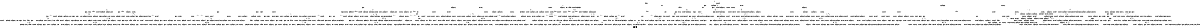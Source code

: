 digraph finite_state_machine {
rankdir=TB;
size="8,5"
node [shape = doublecircle]; 0 1 2 3 4 5 6 7 8 9 10 11 12 13 14 15 16 17 18 19 20 21 22 23 24 25 26 27 28 29 30 31 32 33 34 35 36 37 38 39 40 41 42 43 44 45 46 47 48 49 50 51 52 53 54 55 56 57 58 59 60 61
node [shape = circle]; 
node [style = filled]; 27
node [style = solid]; 
0 -> 5 [ label = "CompassXport_6" ];
0 -> 5 [ label = "Comet" ];
0 -> 55 [ label = "Pep3D_2" ];
0 -> 5 [ label = "X!Tandem" ];
0 -> 5 [ label = "msconvert_9" ];
0 -> 23 [ label = "msconvert_8" ];
0 -> 57 [ label = "msconvert_7" ];
0 -> 5 [ label = "PeptideProphet" ];
0 -> 23 [ label = "CompassXport_5" ];
1 -> 36 [ label = "msconvert_4" ];
1 -> 61 [ label = "CompassXport_6" ];
1 -> 61 [ label = "Comet" ];
1 -> 61 [ label = "msconvert_8" ];
1 -> 61 [ label = "PeptideProphet" ];
1 -> 36 [ label = "msconvert_7" ];
1 -> 61 [ label = "mzXMLplot" ];
1 -> 61 [ label = "msconvert_6" ];
1 -> 61 [ label = "CompassXport_4" ];
1 -> 61 [ label = "Pep3D_1" ];
1 -> 61 [ label = "CompassXport_3" ];
1 -> 61 [ label = "msconvert_5" ];
1 -> 61 [ label = "ShowPng" ];
1 -> 61 [ label = "X!Tandem" ];
1 -> 61 [ label = "msconvert_9" ];
1 -> 61 [ label = "CompassXport_5" ];
1 -> 61 [ label = "Pep3D_2" ];
2 -> 45 [ label = "X!Tandem" ];
2 -> 45 [ label = "msconvert_9" ];
2 -> 45 [ label = "CompassXport_5" ];
2 -> 45 [ label = "Pep3D_2" ];
2 -> 45 [ label = "msconvert_7" ];
2 -> 45 [ label = "CompassXport_6" ];
2 -> 45 [ label = "Comet" ];
2 -> 45 [ label = "msconvert_8" ];
2 -> 45 [ label = "PeptideProphet" ];
2 -> 45 [ label = "msconvert_4" ];
2 -> 45 [ label = "mzXMLplot" ];
2 -> 45 [ label = "msconvert_6" ];
2 -> 45 [ label = "CompassXport_4" ];
2 -> 45 [ label = "Pep3D_1" ];
2 -> 45 [ label = "CompassXport_3" ];
2 -> 45 [ label = "msconvert_5" ];
2 -> 45 [ label = "CompassXport_2" ];
2 -> 45 [ label = "msconvert_1" ];
2 -> 45 [ label = "msconvert_3" ];
2 -> 45 [ label = "msconvert_2" ];
2 -> 45 [ label = "CompassXport_1" ];
3 -> 30 [ label = "CompassXport_6" ];
3 -> 30 [ label = "Comet" ];
3 -> 30 [ label = "Pep3D_2" ];
3 -> 30 [ label = "ShowPng" ];
3 -> 30 [ label = "X!Tandem" ];
3 -> 30 [ label = "msconvert_9" ];
3 -> 61 [ label = "msconvert_8" ];
3 -> 29 [ label = "msconvert_7" ];
3 -> 30 [ label = "PeptideProphet" ];
3 -> 61 [ label = "CompassXport_5" ];
4 -> 22 [ label = "msconvert_9" ];
4 -> 22 [ label = "CompassXport_5" ];
4 -> 22 [ label = "Pep3D_2" ];
4 -> 46 [ label = "msconvert_4" ];
4 -> 61 [ label = "Comet" ];
4 -> 61 [ label = "X!Tandem" ];
4 -> 22 [ label = "msconvert_8" ];
4 -> 22 [ label = "mzXMLplot" ];
4 -> 22 [ label = "msconvert_6" ];
4 -> 22 [ label = "CompassXport_4" ];
4 -> 22 [ label = "Pep3D_1" ];
4 -> 22 [ label = "CompassXport_3" ];
4 -> 22 [ label = "msconvert_5" ];
4 -> 22 [ label = "ShowPng" ];
4 -> 46 [ label = "msconvert_7" ];
4 -> 22 [ label = "CompassXport_6" ];
5 -> 38 [ label = "CompassXport_6" ];
5 -> 38 [ label = "Comet" ];
5 -> 33 [ label = "Pep3D_2" ];
5 -> 31 [ label = "msconvert_8" ];
5 -> 38 [ label = "X!Tandem" ];
5 -> 38 [ label = "msconvert_9" ];
5 -> 51 [ label = "msconvert_7" ];
5 -> 38 [ label = "PeptideProphet" ];
5 -> 31 [ label = "CompassXport_5" ];
6 -> 21 [ label = "CompassXport_2" ];
6 -> 21 [ label = "msconvert_1" ];
6 -> 21 [ label = "msconvert_3" ];
6 -> 12 [ label = "Comet" ];
6 -> 35 [ label = "Pep3D_2" ];
6 -> 12 [ label = "X!Tandem" ];
6 -> 43 [ label = "msconvert_8" ];
6 -> 21 [ label = "msconvert_9" ];
6 -> 21 [ label = "msconvert_7" ];
6 -> 21 [ label = "CompassXport_6" ];
6 -> 43 [ label = "msconvert_2" ];
6 -> 43 [ label = "CompassXport_1" ];
6 -> 43 [ label = "CompassXport_5" ];
7 -> 17 [ label = "msconvert_4" ];
7 -> 24 [ label = "Comet" ];
7 -> 4 [ label = "Pep3D_2" ];
7 -> 24 [ label = "X!Tandem" ];
7 -> 4 [ label = "Pep3D_1" ];
7 -> 4 [ label = "mzXMLplot" ];
7 -> 42 [ label = "msconvert_8" ];
7 -> 17 [ label = "msconvert_7" ];
7 -> 42 [ label = "msconvert_9" ];
7 -> 42 [ label = "CompassXport_5" ];
7 -> 42 [ label = "CompassXport_6" ];
7 -> 42 [ label = "CompassXport_3" ];
7 -> 42 [ label = "msconvert_5" ];
7 -> 42 [ label = "msconvert_6" ];
7 -> 42 [ label = "CompassXport_4" ];
8 -> 34 [ label = "Comet" ];
8 -> 15 [ label = "Pep3D_2" ];
8 -> 34 [ label = "X!Tandem" ];
8 -> 42 [ label = "msconvert_8" ];
8 -> 6 [ label = "msconvert_7" ];
8 -> 18 [ label = "msconvert_9" ];
8 -> 18 [ label = "CompassXport_6" ];
8 -> 42 [ label = "CompassXport_5" ];
9 -> 49 [ label = "msconvert_4" ];
9 -> 31 [ label = "Comet" ];
9 -> 11 [ label = "Pep3D_2" ];
9 -> 31 [ label = "X!Tandem" ];
9 -> 11 [ label = "Pep3D_1" ];
9 -> 11 [ label = "mzXMLplot" ];
9 -> 7 [ label = "msconvert_8" ];
9 -> 49 [ label = "msconvert_7" ];
9 -> 7 [ label = "msconvert_9" ];
9 -> 7 [ label = "CompassXport_5" ];
9 -> 7 [ label = "CompassXport_6" ];
9 -> 7 [ label = "CompassXport_3" ];
9 -> 7 [ label = "msconvert_5" ];
9 -> 7 [ label = "msconvert_6" ];
9 -> 7 [ label = "CompassXport_4" ];
10 -> 6 [ label = "CompassXport_2" ];
10 -> 6 [ label = "msconvert_1" ];
10 -> 6 [ label = "msconvert_3" ];
10 -> 53 [ label = "Comet" ];
10 -> 14 [ label = "Pep3D_2" ];
10 -> 53 [ label = "X!Tandem" ];
10 -> 17 [ label = "msconvert_8" ];
10 -> 6 [ label = "msconvert_9" ];
10 -> 6 [ label = "msconvert_7" ];
10 -> 6 [ label = "CompassXport_6" ];
10 -> 17 [ label = "msconvert_2" ];
10 -> 17 [ label = "CompassXport_1" ];
10 -> 17 [ label = "CompassXport_5" ];
11 -> 4 [ label = "msconvert_9" ];
11 -> 4 [ label = "CompassXport_5" ];
11 -> 4 [ label = "Pep3D_2" ];
11 -> 54 [ label = "msconvert_4" ];
11 -> 1 [ label = "Comet" ];
11 -> 1 [ label = "X!Tandem" ];
11 -> 4 [ label = "msconvert_8" ];
11 -> 4 [ label = "mzXMLplot" ];
11 -> 4 [ label = "msconvert_6" ];
11 -> 4 [ label = "CompassXport_4" ];
11 -> 4 [ label = "Pep3D_1" ];
11 -> 4 [ label = "CompassXport_3" ];
11 -> 4 [ label = "msconvert_5" ];
11 -> 4 [ label = "ShowPng" ];
11 -> 54 [ label = "msconvert_7" ];
11 -> 4 [ label = "CompassXport_6" ];
12 -> 45 [ label = "CompassXport_2" ];
12 -> 45 [ label = "msconvert_1" ];
12 -> 45 [ label = "msconvert_3" ];
12 -> 45 [ label = "msconvert_2" ];
12 -> 45 [ label = "CompassXport_1" ];
12 -> 45 [ label = "X!Tandem" ];
12 -> 45 [ label = "msconvert_9" ];
12 -> 45 [ label = "CompassXport_5" ];
12 -> 45 [ label = "Pep3D_2" ];
12 -> 45 [ label = "msconvert_7" ];
12 -> 45 [ label = "CompassXport_6" ];
12 -> 45 [ label = "Comet" ];
12 -> 45 [ label = "msconvert_8" ];
12 -> 45 [ label = "PeptideProphet" ];
13 -> 33 [ label = "Comet" ];
13 -> 59 [ label = "Pep3D_2" ];
13 -> 33 [ label = "X!Tandem" ];
13 -> 59 [ label = "ShowPng" ];
13 -> 11 [ label = "msconvert_8" ];
13 -> 40 [ label = "msconvert_7" ];
13 -> 59 [ label = "msconvert_9" ];
13 -> 59 [ label = "CompassXport_6" ];
13 -> 11 [ label = "CompassXport_5" ];
14 -> 29 [ label = "Comet" ];
14 -> 29 [ label = "X!Tandem" ];
14 -> 46 [ label = "msconvert_8" ];
14 -> 35 [ label = "msconvert_9" ];
14 -> 35 [ label = "Pep3D_2" ];
14 -> 35 [ label = "msconvert_7" ];
14 -> 35 [ label = "CompassXport_6" ];
14 -> 46 [ label = "msconvert_2" ];
14 -> 46 [ label = "CompassXport_1" ];
14 -> 35 [ label = "ShowPng" ];
14 -> 35 [ label = "CompassXport_2" ];
14 -> 35 [ label = "msconvert_1" ];
14 -> 35 [ label = "msconvert_3" ];
14 -> 46 [ label = "CompassXport_5" ];
15 -> 30 [ label = "Comet" ];
15 -> 56 [ label = "Pep3D_2" ];
15 -> 30 [ label = "X!Tandem" ];
15 -> 56 [ label = "ShowPng" ];
15 -> 22 [ label = "msconvert_8" ];
15 -> 35 [ label = "msconvert_7" ];
15 -> 56 [ label = "msconvert_9" ];
15 -> 56 [ label = "CompassXport_6" ];
15 -> 22 [ label = "CompassXport_5" ];
16 -> 42 [ label = "CompassXport_4" ];
16 -> 24 [ label = "Comet" ];
16 -> 31 [ label = "X!Tandem" ];
16 -> 4 [ label = "Pep3D_1" ];
16 -> 42 [ label = "msconvert_8" ];
16 -> 7 [ label = "msconvert_9" ];
16 -> 42 [ label = "CompassXport_3" ];
16 -> 42 [ label = "msconvert_5" ];
16 -> 42 [ label = "CompassXport_5" ];
16 -> 49 [ label = "msconvert_4" ];
16 -> 4 [ label = "Pep3D_2" ];
16 -> 11 [ label = "mzXMLplot" ];
16 -> 49 [ label = "msconvert_7" ];
16 -> 52 [ label = "msconvert_6" ];
16 -> 42 [ label = "CompassXport_6" ];
17 -> 43 [ label = "msconvert_4" ];
17 -> 2 [ label = "Comet" ];
17 -> 46 [ label = "Pep3D_2" ];
17 -> 2 [ label = "X!Tandem" ];
17 -> 43 [ label = "CompassXport_2" ];
17 -> 43 [ label = "msconvert_1" ];
17 -> 43 [ label = "msconvert_3" ];
17 -> 43 [ label = "msconvert_2" ];
17 -> 43 [ label = "CompassXport_1" ];
17 -> 46 [ label = "Pep3D_1" ];
17 -> 46 [ label = "mzXMLplot" ];
17 -> 43 [ label = "msconvert_8" ];
17 -> 43 [ label = "msconvert_7" ];
17 -> 43 [ label = "CompassXport_6" ];
17 -> 43 [ label = "msconvert_9" ];
17 -> 43 [ label = "CompassXport_5" ];
17 -> 43 [ label = "CompassXport_3" ];
17 -> 43 [ label = "msconvert_5" ];
17 -> 43 [ label = "msconvert_6" ];
17 -> 43 [ label = "CompassXport_4" ];
18 -> 41 [ label = "Comet" ];
18 -> 56 [ label = "Pep3D_2" ];
18 -> 41 [ label = "X!Tandem" ];
18 -> 26 [ label = "msconvert_8" ];
18 -> 21 [ label = "msconvert_7" ];
18 -> 25 [ label = "msconvert_9" ];
18 -> 25 [ label = "CompassXport_6" ];
18 -> 26 [ label = "CompassXport_5" ];
19 -> 47 [ label = "msconvert_4" ];
19 -> 1 [ label = "CompassXport_6" ];
19 -> 1 [ label = "Comet" ];
19 -> 1 [ label = "msconvert_8" ];
19 -> 1 [ label = "PeptideProphet" ];
19 -> 1 [ label = "mzXMLplot" ];
19 -> 1 [ label = "msconvert_6" ];
19 -> 1 [ label = "CompassXport_4" ];
19 -> 1 [ label = "Pep3D_1" ];
19 -> 1 [ label = "CompassXport_3" ];
19 -> 1 [ label = "msconvert_5" ];
19 -> 1 [ label = "ShowPng" ];
19 -> 47 [ label = "msconvert_7" ];
19 -> 1 [ label = "X!Tandem" ];
19 -> 1 [ label = "msconvert_9" ];
19 -> 1 [ label = "CompassXport_5" ];
19 -> 1 [ label = "Pep3D_2" ];
20 -> 45 [ label = "CompassXport_5" ];
20 -> 45 [ label = "Pep3D_2" ];
20 -> 46 [ label = "msconvert_4" ];
20 -> 45 [ label = "CompassXport_6" ];
20 -> 45 [ label = "Comet" ];
20 -> 45 [ label = "msconvert_8" ];
20 -> 61 [ label = "X!Tandem" ];
20 -> 44 [ label = "msconvert_7" ];
20 -> 45 [ label = "mzXMLplot" ];
20 -> 45 [ label = "msconvert_6" ];
20 -> 45 [ label = "CompassXport_4" ];
20 -> 45 [ label = "Pep3D_1" ];
20 -> 45 [ label = "CompassXport_3" ];
20 -> 45 [ label = "msconvert_5" ];
20 -> 45 [ label = "ShowPng" ];
20 -> 22 [ label = "msconvert_9" ];
21 -> 45 [ label = "CompassXport_2" ];
21 -> 45 [ label = "msconvert_1" ];
21 -> 45 [ label = "msconvert_3" ];
21 -> 45 [ label = "msconvert_2" ];
21 -> 45 [ label = "CompassXport_1" ];
21 -> 45 [ label = "X!Tandem" ];
21 -> 45 [ label = "msconvert_9" ];
21 -> 45 [ label = "CompassXport_5" ];
21 -> 45 [ label = "Pep3D_2" ];
21 -> 45 [ label = "msconvert_7" ];
21 -> 45 [ label = "CompassXport_6" ];
21 -> 45 [ label = "Comet" ];
21 -> 45 [ label = "msconvert_8" ];
22 -> 45 [ label = "msconvert_4" ];
22 -> 45 [ label = "mzXMLplot" ];
22 -> 45 [ label = "msconvert_6" ];
22 -> 45 [ label = "CompassXport_4" ];
22 -> 45 [ label = "Pep3D_1" ];
22 -> 45 [ label = "CompassXport_3" ];
22 -> 45 [ label = "msconvert_5" ];
22 -> 45 [ label = "ShowPng" ];
22 -> 45 [ label = "X!Tandem" ];
22 -> 45 [ label = "msconvert_9" ];
22 -> 45 [ label = "CompassXport_5" ];
22 -> 45 [ label = "Pep3D_2" ];
22 -> 45 [ label = "msconvert_7" ];
22 -> 45 [ label = "CompassXport_6" ];
22 -> 45 [ label = "Comet" ];
22 -> 45 [ label = "msconvert_8" ];
23 -> 39 [ label = "msconvert_4" ];
23 -> 19 [ label = "Pep3D_2" ];
23 -> 19 [ label = "Pep3D_1" ];
23 -> 19 [ label = "mzXMLplot" ];
23 -> 31 [ label = "CompassXport_6" ];
23 -> 31 [ label = "Comet" ];
23 -> 31 [ label = "msconvert_8" ];
23 -> 31 [ label = "PeptideProphet" ];
23 -> 39 [ label = "msconvert_7" ];
23 -> 31 [ label = "X!Tandem" ];
23 -> 31 [ label = "msconvert_9" ];
23 -> 31 [ label = "CompassXport_5" ];
23 -> 31 [ label = "CompassXport_3" ];
23 -> 31 [ label = "msconvert_5" ];
23 -> 31 [ label = "msconvert_6" ];
23 -> 31 [ label = "CompassXport_4" ];
24 -> 2 [ label = "msconvert_4" ];
24 -> 61 [ label = "Pep3D_2" ];
24 -> 61 [ label = "Pep3D_1" ];
24 -> 37 [ label = "CompassXport_6" ];
24 -> 37 [ label = "Comet" ];
24 -> 37 [ label = "msconvert_8" ];
24 -> 37 [ label = "PeptideProphet" ];
24 -> 61 [ label = "mzXMLplot" ];
24 -> 2 [ label = "msconvert_7" ];
24 -> 37 [ label = "X!Tandem" ];
24 -> 37 [ label = "msconvert_9" ];
24 -> 37 [ label = "CompassXport_5" ];
24 -> 37 [ label = "CompassXport_3" ];
24 -> 37 [ label = "msconvert_5" ];
24 -> 37 [ label = "msconvert_6" ];
24 -> 37 [ label = "CompassXport_4" ];
25 -> 45 [ label = "X!Tandem" ];
25 -> 45 [ label = "msconvert_9" ];
25 -> 45 [ label = "CompassXport_5" ];
25 -> 45 [ label = "Pep3D_2" ];
25 -> 45 [ label = "msconvert_7" ];
25 -> 45 [ label = "CompassXport_6" ];
25 -> 45 [ label = "Comet" ];
25 -> 45 [ label = "msconvert_8" ];
26 -> 45 [ label = "msconvert_4" ];
26 -> 45 [ label = "mzXMLplot" ];
26 -> 45 [ label = "msconvert_6" ];
26 -> 45 [ label = "CompassXport_4" ];
26 -> 45 [ label = "Pep3D_1" ];
26 -> 45 [ label = "CompassXport_3" ];
26 -> 45 [ label = "msconvert_5" ];
26 -> 45 [ label = "X!Tandem" ];
26 -> 45 [ label = "msconvert_9" ];
26 -> 45 [ label = "CompassXport_5" ];
26 -> 45 [ label = "Pep3D_2" ];
26 -> 45 [ label = "msconvert_7" ];
26 -> 45 [ label = "CompassXport_6" ];
26 -> 45 [ label = "Comet" ];
26 -> 45 [ label = "msconvert_8" ];
27 -> 5 [ label = "Comet" ];
27 -> 13 [ label = "Pep3D_2" ];
27 -> 0 [ label = "X!Tandem" ];
27 -> 9 [ label = "msconvert_8" ];
27 -> 32 [ label = "msconvert_7" ];
27 -> 50 [ label = "msconvert_9" ];
27 -> 58 [ label = "CompassXport_6" ];
27 -> 9 [ label = "CompassXport_5" ];
28 -> 36 [ label = "Pep3D_2" ];
28 -> 2 [ label = "CompassXport_2" ];
28 -> 2 [ label = "msconvert_1" ];
28 -> 2 [ label = "msconvert_3" ];
28 -> 2 [ label = "msconvert_2" ];
28 -> 2 [ label = "CompassXport_1" ];
28 -> 36 [ label = "Pep3D_1" ];
28 -> 36 [ label = "mzXMLplot" ];
28 -> 2 [ label = "msconvert_7" ];
28 -> 2 [ label = "CompassXport_6" ];
28 -> 2 [ label = "Comet" ];
28 -> 2 [ label = "msconvert_8" ];
28 -> 2 [ label = "PeptideProphet" ];
28 -> 2 [ label = "msconvert_4" ];
28 -> 2 [ label = "X!Tandem" ];
28 -> 2 [ label = "msconvert_9" ];
28 -> 2 [ label = "CompassXport_5" ];
28 -> 2 [ label = "CompassXport_3" ];
28 -> 2 [ label = "msconvert_5" ];
28 -> 2 [ label = "msconvert_6" ];
28 -> 2 [ label = "CompassXport_4" ];
29 -> 45 [ label = "ShowPng" ];
29 -> 45 [ label = "CompassXport_2" ];
29 -> 45 [ label = "msconvert_1" ];
29 -> 45 [ label = "msconvert_3" ];
29 -> 45 [ label = "msconvert_2" ];
29 -> 45 [ label = "CompassXport_1" ];
29 -> 45 [ label = "X!Tandem" ];
29 -> 45 [ label = "msconvert_9" ];
29 -> 45 [ label = "CompassXport_5" ];
29 -> 45 [ label = "Pep3D_2" ];
29 -> 45 [ label = "msconvert_7" ];
29 -> 45 [ label = "CompassXport_6" ];
29 -> 45 [ label = "Comet" ];
29 -> 45 [ label = "msconvert_8" ];
29 -> 45 [ label = "PeptideProphet" ];
30 -> 45 [ label = "ShowPng" ];
30 -> 45 [ label = "X!Tandem" ];
30 -> 45 [ label = "msconvert_9" ];
30 -> 45 [ label = "CompassXport_5" ];
30 -> 45 [ label = "Pep3D_2" ];
30 -> 45 [ label = "msconvert_7" ];
30 -> 45 [ label = "CompassXport_6" ];
30 -> 45 [ label = "Comet" ];
30 -> 45 [ label = "msconvert_8" ];
30 -> 45 [ label = "PeptideProphet" ];
31 -> 28 [ label = "msconvert_4" ];
31 -> 1 [ label = "Pep3D_2" ];
31 -> 1 [ label = "Pep3D_1" ];
31 -> 1 [ label = "mzXMLplot" ];
31 -> 24 [ label = "CompassXport_6" ];
31 -> 24 [ label = "Comet" ];
31 -> 24 [ label = "msconvert_8" ];
31 -> 24 [ label = "PeptideProphet" ];
31 -> 28 [ label = "msconvert_7" ];
31 -> 24 [ label = "X!Tandem" ];
31 -> 24 [ label = "msconvert_9" ];
31 -> 24 [ label = "CompassXport_5" ];
31 -> 24 [ label = "CompassXport_3" ];
31 -> 24 [ label = "msconvert_5" ];
31 -> 24 [ label = "msconvert_6" ];
31 -> 24 [ label = "CompassXport_4" ];
32 -> 10 [ label = "CompassXport_2" ];
32 -> 10 [ label = "msconvert_1" ];
32 -> 10 [ label = "msconvert_3" ];
32 -> 51 [ label = "Comet" ];
32 -> 40 [ label = "Pep3D_2" ];
32 -> 51 [ label = "X!Tandem" ];
32 -> 49 [ label = "msconvert_8" ];
32 -> 10 [ label = "msconvert_9" ];
32 -> 10 [ label = "msconvert_7" ];
32 -> 10 [ label = "CompassXport_6" ];
32 -> 49 [ label = "msconvert_2" ];
32 -> 49 [ label = "CompassXport_1" ];
32 -> 49 [ label = "CompassXport_5" ];
33 -> 3 [ label = "CompassXport_6" ];
33 -> 3 [ label = "Comet" ];
33 -> 3 [ label = "Pep3D_2" ];
33 -> 3 [ label = "ShowPng" ];
33 -> 1 [ label = "msconvert_8" ];
33 -> 3 [ label = "X!Tandem" ];
33 -> 3 [ label = "msconvert_9" ];
33 -> 48 [ label = "msconvert_7" ];
33 -> 3 [ label = "PeptideProphet" ];
33 -> 1 [ label = "CompassXport_5" ];
34 -> 41 [ label = "CompassXport_6" ];
34 -> 41 [ label = "Comet" ];
34 -> 30 [ label = "Pep3D_2" ];
34 -> 37 [ label = "msconvert_8" ];
34 -> 41 [ label = "X!Tandem" ];
34 -> 41 [ label = "msconvert_9" ];
34 -> 12 [ label = "msconvert_7" ];
34 -> 41 [ label = "PeptideProphet" ];
34 -> 37 [ label = "CompassXport_5" ];
35 -> 45 [ label = "ShowPng" ];
35 -> 45 [ label = "CompassXport_2" ];
35 -> 45 [ label = "msconvert_1" ];
35 -> 45 [ label = "msconvert_3" ];
35 -> 45 [ label = "msconvert_2" ];
35 -> 45 [ label = "CompassXport_1" ];
35 -> 45 [ label = "X!Tandem" ];
35 -> 45 [ label = "msconvert_9" ];
35 -> 45 [ label = "CompassXport_5" ];
35 -> 45 [ label = "Pep3D_2" ];
35 -> 45 [ label = "msconvert_7" ];
35 -> 45 [ label = "CompassXport_6" ];
35 -> 45 [ label = "Comet" ];
35 -> 45 [ label = "msconvert_8" ];
36 -> 45 [ label = "X!Tandem" ];
36 -> 45 [ label = "msconvert_9" ];
36 -> 45 [ label = "CompassXport_5" ];
36 -> 45 [ label = "Pep3D_2" ];
36 -> 45 [ label = "msconvert_7" ];
36 -> 45 [ label = "CompassXport_6" ];
36 -> 45 [ label = "Comet" ];
36 -> 45 [ label = "msconvert_8" ];
36 -> 45 [ label = "PeptideProphet" ];
36 -> 45 [ label = "msconvert_4" ];
36 -> 45 [ label = "mzXMLplot" ];
36 -> 45 [ label = "msconvert_6" ];
36 -> 45 [ label = "CompassXport_4" ];
36 -> 45 [ label = "Pep3D_1" ];
36 -> 45 [ label = "CompassXport_3" ];
36 -> 45 [ label = "msconvert_5" ];
36 -> 45 [ label = "ShowPng" ];
36 -> 45 [ label = "CompassXport_2" ];
36 -> 45 [ label = "msconvert_1" ];
36 -> 45 [ label = "msconvert_3" ];
36 -> 45 [ label = "msconvert_2" ];
36 -> 45 [ label = "CompassXport_1" ];
37 -> 45 [ label = "X!Tandem" ];
37 -> 45 [ label = "msconvert_9" ];
37 -> 45 [ label = "CompassXport_5" ];
37 -> 45 [ label = "Pep3D_2" ];
37 -> 45 [ label = "msconvert_7" ];
37 -> 45 [ label = "CompassXport_6" ];
37 -> 45 [ label = "Comet" ];
37 -> 45 [ label = "msconvert_8" ];
37 -> 45 [ label = "PeptideProphet" ];
37 -> 45 [ label = "msconvert_4" ];
37 -> 45 [ label = "mzXMLplot" ];
37 -> 45 [ label = "msconvert_6" ];
37 -> 45 [ label = "CompassXport_4" ];
37 -> 45 [ label = "Pep3D_1" ];
37 -> 45 [ label = "CompassXport_3" ];
37 -> 45 [ label = "msconvert_5" ];
38 -> 34 [ label = "CompassXport_6" ];
38 -> 34 [ label = "Comet" ];
38 -> 3 [ label = "Pep3D_2" ];
38 -> 24 [ label = "msconvert_8" ];
38 -> 34 [ label = "X!Tandem" ];
38 -> 34 [ label = "msconvert_9" ];
38 -> 53 [ label = "msconvert_7" ];
38 -> 34 [ label = "PeptideProphet" ];
38 -> 24 [ label = "CompassXport_5" ];
39 -> 47 [ label = "Pep3D_2" ];
39 -> 28 [ label = "CompassXport_2" ];
39 -> 28 [ label = "msconvert_1" ];
39 -> 28 [ label = "msconvert_3" ];
39 -> 28 [ label = "msconvert_2" ];
39 -> 28 [ label = "CompassXport_1" ];
39 -> 47 [ label = "Pep3D_1" ];
39 -> 47 [ label = "mzXMLplot" ];
39 -> 28 [ label = "msconvert_7" ];
39 -> 28 [ label = "CompassXport_6" ];
39 -> 28 [ label = "Comet" ];
39 -> 28 [ label = "msconvert_8" ];
39 -> 28 [ label = "PeptideProphet" ];
39 -> 28 [ label = "msconvert_4" ];
39 -> 28 [ label = "X!Tandem" ];
39 -> 28 [ label = "msconvert_9" ];
39 -> 28 [ label = "CompassXport_5" ];
39 -> 28 [ label = "CompassXport_3" ];
39 -> 28 [ label = "msconvert_5" ];
39 -> 28 [ label = "msconvert_6" ];
39 -> 28 [ label = "CompassXport_4" ];
40 -> 48 [ label = "Comet" ];
40 -> 48 [ label = "X!Tandem" ];
40 -> 54 [ label = "msconvert_8" ];
40 -> 14 [ label = "msconvert_9" ];
40 -> 14 [ label = "Pep3D_2" ];
40 -> 14 [ label = "msconvert_7" ];
40 -> 14 [ label = "CompassXport_6" ];
40 -> 54 [ label = "msconvert_2" ];
40 -> 54 [ label = "CompassXport_1" ];
40 -> 14 [ label = "ShowPng" ];
40 -> 14 [ label = "CompassXport_2" ];
40 -> 14 [ label = "msconvert_1" ];
40 -> 14 [ label = "msconvert_3" ];
40 -> 54 [ label = "CompassXport_5" ];
41 -> 45 [ label = "X!Tandem" ];
41 -> 45 [ label = "msconvert_9" ];
41 -> 45 [ label = "CompassXport_5" ];
41 -> 45 [ label = "Pep3D_2" ];
41 -> 45 [ label = "msconvert_7" ];
41 -> 45 [ label = "CompassXport_6" ];
41 -> 45 [ label = "Comet" ];
41 -> 45 [ label = "msconvert_8" ];
41 -> 45 [ label = "PeptideProphet" ];
42 -> 43 [ label = "msconvert_4" ];
42 -> 37 [ label = "Comet" ];
42 -> 22 [ label = "Pep3D_2" ];
42 -> 37 [ label = "X!Tandem" ];
42 -> 22 [ label = "Pep3D_1" ];
42 -> 22 [ label = "mzXMLplot" ];
42 -> 26 [ label = "msconvert_8" ];
42 -> 43 [ label = "msconvert_7" ];
42 -> 26 [ label = "msconvert_9" ];
42 -> 26 [ label = "CompassXport_5" ];
42 -> 26 [ label = "CompassXport_6" ];
42 -> 26 [ label = "CompassXport_3" ];
42 -> 26 [ label = "msconvert_5" ];
42 -> 26 [ label = "msconvert_6" ];
42 -> 26 [ label = "CompassXport_4" ];
43 -> 45 [ label = "msconvert_4" ];
43 -> 45 [ label = "mzXMLplot" ];
43 -> 45 [ label = "msconvert_6" ];
43 -> 45 [ label = "CompassXport_4" ];
43 -> 45 [ label = "Pep3D_1" ];
43 -> 45 [ label = "CompassXport_3" ];
43 -> 45 [ label = "msconvert_5" ];
43 -> 45 [ label = "CompassXport_2" ];
43 -> 45 [ label = "msconvert_1" ];
43 -> 45 [ label = "msconvert_3" ];
43 -> 45 [ label = "msconvert_2" ];
43 -> 45 [ label = "CompassXport_1" ];
43 -> 45 [ label = "X!Tandem" ];
43 -> 45 [ label = "msconvert_9" ];
43 -> 45 [ label = "CompassXport_5" ];
43 -> 45 [ label = "Pep3D_2" ];
43 -> 45 [ label = "msconvert_7" ];
43 -> 45 [ label = "CompassXport_6" ];
43 -> 45 [ label = "Comet" ];
43 -> 45 [ label = "msconvert_8" ];
44 -> 45 [ label = "CompassXport_2" ];
44 -> 45 [ label = "msconvert_1" ];
44 -> 45 [ label = "msconvert_3" ];
44 -> 45 [ label = "X!Tandem" ];
44 -> 45 [ label = "msconvert_9" ];
44 -> 45 [ label = "msconvert_4" ];
44 -> 45 [ label = "mzXMLplot" ];
44 -> 45 [ label = "msconvert_6" ];
44 -> 45 [ label = "msconvert_7" ];
46 -> 45 [ label = "msconvert_4" ];
46 -> 45 [ label = "mzXMLplot" ];
46 -> 45 [ label = "msconvert_6" ];
46 -> 45 [ label = "CompassXport_4" ];
46 -> 45 [ label = "Pep3D_1" ];
46 -> 45 [ label = "CompassXport_3" ];
46 -> 45 [ label = "msconvert_5" ];
46 -> 45 [ label = "ShowPng" ];
46 -> 45 [ label = "CompassXport_2" ];
46 -> 45 [ label = "msconvert_1" ];
46 -> 45 [ label = "msconvert_3" ];
46 -> 45 [ label = "msconvert_2" ];
46 -> 45 [ label = "CompassXport_1" ];
46 -> 45 [ label = "X!Tandem" ];
46 -> 45 [ label = "msconvert_9" ];
46 -> 45 [ label = "CompassXport_5" ];
46 -> 45 [ label = "Pep3D_2" ];
46 -> 45 [ label = "msconvert_7" ];
46 -> 45 [ label = "CompassXport_6" ];
46 -> 45 [ label = "Comet" ];
46 -> 45 [ label = "msconvert_8" ];
47 -> 36 [ label = "X!Tandem" ];
47 -> 36 [ label = "msconvert_9" ];
47 -> 36 [ label = "CompassXport_5" ];
47 -> 36 [ label = "Pep3D_2" ];
47 -> 36 [ label = "msconvert_7" ];
47 -> 36 [ label = "CompassXport_6" ];
47 -> 36 [ label = "Comet" ];
47 -> 36 [ label = "msconvert_8" ];
47 -> 36 [ label = "PeptideProphet" ];
47 -> 36 [ label = "msconvert_4" ];
47 -> 36 [ label = "mzXMLplot" ];
47 -> 36 [ label = "msconvert_6" ];
47 -> 36 [ label = "CompassXport_4" ];
47 -> 36 [ label = "Pep3D_1" ];
47 -> 36 [ label = "CompassXport_3" ];
47 -> 36 [ label = "msconvert_5" ];
47 -> 36 [ label = "ShowPng" ];
47 -> 36 [ label = "CompassXport_2" ];
47 -> 36 [ label = "msconvert_1" ];
47 -> 36 [ label = "msconvert_3" ];
47 -> 36 [ label = "msconvert_2" ];
47 -> 36 [ label = "CompassXport_1" ];
48 -> 29 [ label = "X!Tandem" ];
48 -> 29 [ label = "msconvert_9" ];
48 -> 36 [ label = "msconvert_8" ];
48 -> 36 [ label = "msconvert_2" ];
48 -> 36 [ label = "CompassXport_1" ];
48 -> 29 [ label = "Pep3D_2" ];
48 -> 29 [ label = "msconvert_7" ];
48 -> 29 [ label = "CompassXport_6" ];
48 -> 29 [ label = "Comet" ];
48 -> 29 [ label = "PeptideProphet" ];
48 -> 29 [ label = "ShowPng" ];
48 -> 29 [ label = "CompassXport_2" ];
48 -> 29 [ label = "msconvert_1" ];
48 -> 29 [ label = "msconvert_3" ];
48 -> 36 [ label = "CompassXport_5" ];
49 -> 17 [ label = "msconvert_4" ];
49 -> 28 [ label = "Comet" ];
49 -> 54 [ label = "Pep3D_2" ];
49 -> 28 [ label = "X!Tandem" ];
49 -> 17 [ label = "CompassXport_2" ];
49 -> 17 [ label = "msconvert_1" ];
49 -> 17 [ label = "msconvert_3" ];
49 -> 17 [ label = "msconvert_2" ];
49 -> 17 [ label = "CompassXport_1" ];
49 -> 54 [ label = "Pep3D_1" ];
49 -> 54 [ label = "mzXMLplot" ];
49 -> 17 [ label = "msconvert_8" ];
49 -> 17 [ label = "msconvert_7" ];
49 -> 17 [ label = "CompassXport_6" ];
49 -> 17 [ label = "msconvert_9" ];
49 -> 17 [ label = "CompassXport_5" ];
49 -> 17 [ label = "CompassXport_3" ];
49 -> 17 [ label = "msconvert_5" ];
49 -> 17 [ label = "msconvert_6" ];
49 -> 17 [ label = "CompassXport_4" ];
50 -> 5 [ label = "Comet" ];
50 -> 13 [ label = "Pep3D_2" ];
50 -> 5 [ label = "X!Tandem" ];
50 -> 16 [ label = "msconvert_8" ];
50 -> 32 [ label = "msconvert_7" ];
50 -> 58 [ label = "msconvert_9" ];
50 -> 58 [ label = "CompassXport_6" ];
50 -> 9 [ label = "CompassXport_5" ];
51 -> 53 [ label = "CompassXport_2" ];
51 -> 53 [ label = "msconvert_1" ];
51 -> 53 [ label = "msconvert_3" ];
51 -> 48 [ label = "Pep3D_2" ];
51 -> 28 [ label = "msconvert_8" ];
51 -> 53 [ label = "X!Tandem" ];
51 -> 53 [ label = "msconvert_9" ];
51 -> 28 [ label = "msconvert_2" ];
51 -> 28 [ label = "CompassXport_1" ];
51 -> 53 [ label = "PeptideProphet" ];
51 -> 28 [ label = "CompassXport_5" ];
51 -> 53 [ label = "msconvert_7" ];
51 -> 53 [ label = "CompassXport_6" ];
51 -> 53 [ label = "Comet" ];
52 -> 37 [ label = "Comet" ];
52 -> 24 [ label = "X!Tandem" ];
52 -> 22 [ label = "Pep3D_1" ];
52 -> 26 [ label = "msconvert_8" ];
52 -> 42 [ label = "msconvert_9" ];
52 -> 26 [ label = "CompassXport_3" ];
52 -> 26 [ label = "msconvert_5" ];
52 -> 26 [ label = "CompassXport_5" ];
52 -> 17 [ label = "msconvert_4" ];
52 -> 22 [ label = "Pep3D_2" ];
52 -> 20 [ label = "mzXMLplot" ];
52 -> 17 [ label = "msconvert_7" ];
52 -> 26 [ label = "CompassXport_6" ];
52 -> 26 [ label = "msconvert_6" ];
52 -> 26 [ label = "CompassXport_4" ];
53 -> 12 [ label = "CompassXport_2" ];
53 -> 12 [ label = "msconvert_1" ];
53 -> 12 [ label = "msconvert_3" ];
53 -> 29 [ label = "Pep3D_2" ];
53 -> 2 [ label = "msconvert_8" ];
53 -> 12 [ label = "X!Tandem" ];
53 -> 12 [ label = "msconvert_9" ];
53 -> 2 [ label = "msconvert_2" ];
53 -> 2 [ label = "CompassXport_1" ];
53 -> 12 [ label = "PeptideProphet" ];
53 -> 2 [ label = "CompassXport_5" ];
53 -> 12 [ label = "msconvert_7" ];
53 -> 12 [ label = "CompassXport_6" ];
53 -> 12 [ label = "Comet" ];
54 -> 36 [ label = "Comet" ];
54 -> 36 [ label = "X!Tandem" ];
54 -> 46 [ label = "msconvert_9" ];
54 -> 46 [ label = "CompassXport_5" ];
54 -> 46 [ label = "Pep3D_2" ];
54 -> 46 [ label = "msconvert_7" ];
54 -> 46 [ label = "CompassXport_6" ];
54 -> 46 [ label = "msconvert_4" ];
54 -> 46 [ label = "mzXMLplot" ];
54 -> 46 [ label = "msconvert_6" ];
54 -> 46 [ label = "CompassXport_4" ];
54 -> 46 [ label = "Pep3D_1" ];
54 -> 46 [ label = "CompassXport_3" ];
54 -> 46 [ label = "msconvert_5" ];
54 -> 46 [ label = "ShowPng" ];
54 -> 46 [ label = "CompassXport_2" ];
54 -> 46 [ label = "msconvert_1" ];
54 -> 46 [ label = "msconvert_3" ];
54 -> 46 [ label = "msconvert_2" ];
54 -> 46 [ label = "CompassXport_1" ];
54 -> 46 [ label = "msconvert_8" ];
55 -> 33 [ label = "CompassXport_6" ];
55 -> 33 [ label = "Comet" ];
55 -> 33 [ label = "Pep3D_2" ];
55 -> 33 [ label = "ShowPng" ];
55 -> 19 [ label = "msconvert_8" ];
55 -> 33 [ label = "X!Tandem" ];
55 -> 33 [ label = "msconvert_9" ];
55 -> 60 [ label = "msconvert_7" ];
55 -> 33 [ label = "PeptideProphet" ];
55 -> 19 [ label = "CompassXport_5" ];
56 -> 45 [ label = "ShowPng" ];
56 -> 45 [ label = "X!Tandem" ];
56 -> 45 [ label = "msconvert_9" ];
56 -> 45 [ label = "CompassXport_5" ];
56 -> 45 [ label = "Pep3D_2" ];
56 -> 45 [ label = "msconvert_7" ];
56 -> 45 [ label = "CompassXport_6" ];
56 -> 45 [ label = "Comet" ];
56 -> 45 [ label = "msconvert_8" ];
57 -> 51 [ label = "CompassXport_2" ];
57 -> 51 [ label = "msconvert_1" ];
57 -> 51 [ label = "msconvert_3" ];
57 -> 60 [ label = "Pep3D_2" ];
57 -> 39 [ label = "msconvert_8" ];
57 -> 51 [ label = "X!Tandem" ];
57 -> 51 [ label = "msconvert_9" ];
57 -> 39 [ label = "msconvert_2" ];
57 -> 39 [ label = "CompassXport_1" ];
57 -> 51 [ label = "PeptideProphet" ];
57 -> 39 [ label = "CompassXport_5" ];
57 -> 51 [ label = "msconvert_7" ];
57 -> 51 [ label = "CompassXport_6" ];
57 -> 51 [ label = "Comet" ];
58 -> 38 [ label = "Comet" ];
58 -> 59 [ label = "Pep3D_2" ];
58 -> 38 [ label = "X!Tandem" ];
58 -> 7 [ label = "msconvert_8" ];
58 -> 10 [ label = "msconvert_7" ];
58 -> 8 [ label = "msconvert_9" ];
58 -> 8 [ label = "CompassXport_6" ];
58 -> 7 [ label = "CompassXport_5" ];
59 -> 3 [ label = "Comet" ];
59 -> 15 [ label = "Pep3D_2" ];
59 -> 3 [ label = "X!Tandem" ];
59 -> 15 [ label = "ShowPng" ];
59 -> 4 [ label = "msconvert_8" ];
59 -> 14 [ label = "msconvert_7" ];
59 -> 15 [ label = "msconvert_9" ];
59 -> 15 [ label = "CompassXport_6" ];
59 -> 4 [ label = "CompassXport_5" ];
60 -> 47 [ label = "msconvert_8" ];
60 -> 48 [ label = "X!Tandem" ];
60 -> 48 [ label = "msconvert_9" ];
60 -> 47 [ label = "msconvert_2" ];
60 -> 47 [ label = "CompassXport_1" ];
60 -> 48 [ label = "Pep3D_2" ];
60 -> 48 [ label = "msconvert_7" ];
60 -> 48 [ label = "CompassXport_6" ];
60 -> 48 [ label = "Comet" ];
60 -> 48 [ label = "PeptideProphet" ];
60 -> 48 [ label = "ShowPng" ];
60 -> 48 [ label = "CompassXport_2" ];
60 -> 48 [ label = "msconvert_1" ];
60 -> 48 [ label = "msconvert_3" ];
60 -> 47 [ label = "CompassXport_5" ];
61 -> 45 [ label = "X!Tandem" ];
61 -> 45 [ label = "msconvert_9" ];
61 -> 45 [ label = "CompassXport_5" ];
61 -> 45 [ label = "Pep3D_2" ];
61 -> 45 [ label = "msconvert_7" ];
61 -> 45 [ label = "CompassXport_6" ];
61 -> 45 [ label = "Comet" ];
61 -> 45 [ label = "msconvert_8" ];
61 -> 45 [ label = "PeptideProphet" ];
61 -> 45 [ label = "msconvert_4" ];
61 -> 45 [ label = "mzXMLplot" ];
61 -> 45 [ label = "msconvert_6" ];
61 -> 45 [ label = "CompassXport_4" ];
61 -> 45 [ label = "Pep3D_1" ];
61 -> 45 [ label = "CompassXport_3" ];
61 -> 45 [ label = "msconvert_5" ];
61 -> 45 [ label = "ShowPng" ];
}
